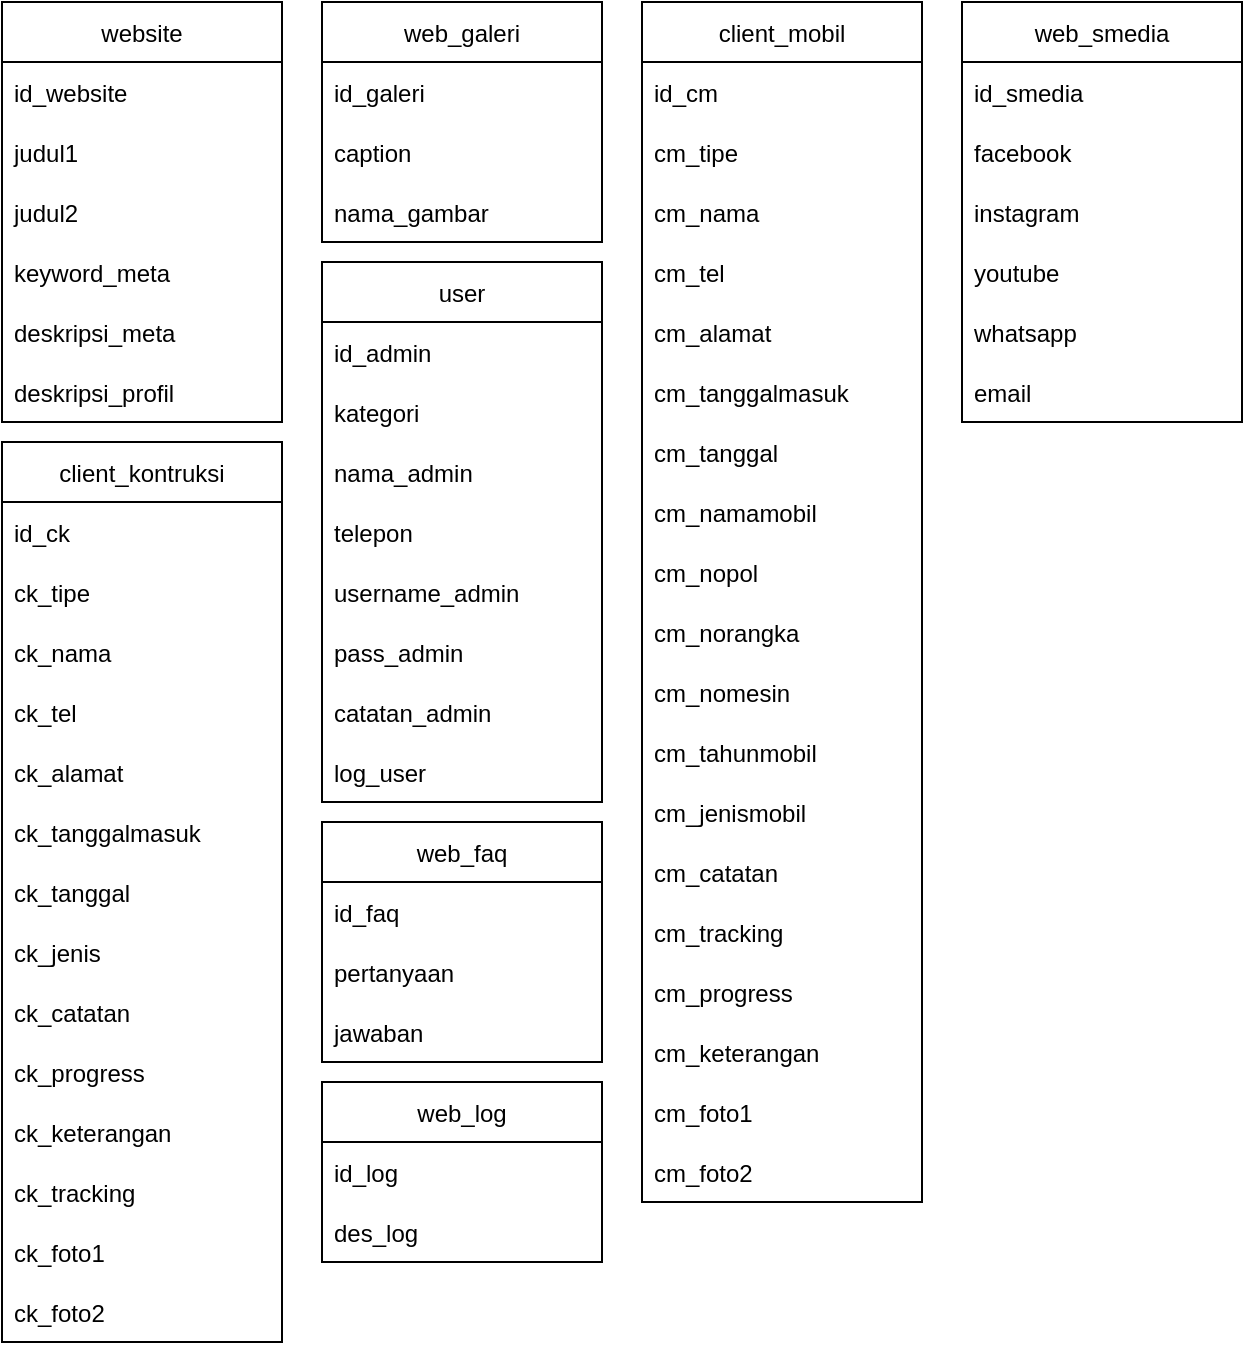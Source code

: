 <mxfile version="20.3.0" type="device"><diagram id="Igvy607Cx64qK8qfvGq9" name="Page-1"><mxGraphModel dx="700" dy="784" grid="1" gridSize="10" guides="1" tooltips="1" connect="1" arrows="1" fold="1" page="1" pageScale="1" pageWidth="827" pageHeight="1169" math="0" shadow="0"><root><mxCell id="0"/><mxCell id="1" parent="0"/><mxCell id="HMZM4yqEepGgIit3q65s-1" value="website" style="swimlane;fontStyle=0;childLayout=stackLayout;horizontal=1;startSize=30;horizontalStack=0;resizeParent=1;resizeParentMax=0;resizeLast=0;collapsible=1;marginBottom=0;" parent="1" vertex="1"><mxGeometry x="90" y="30" width="140" height="210" as="geometry"/></mxCell><mxCell id="HMZM4yqEepGgIit3q65s-2" value="id_website" style="text;strokeColor=none;fillColor=none;align=left;verticalAlign=middle;spacingLeft=4;spacingRight=4;overflow=hidden;points=[[0,0.5],[1,0.5]];portConstraint=eastwest;rotatable=0;" parent="HMZM4yqEepGgIit3q65s-1" vertex="1"><mxGeometry y="30" width="140" height="30" as="geometry"/></mxCell><mxCell id="HMZM4yqEepGgIit3q65s-3" value="judul1" style="text;strokeColor=none;fillColor=none;align=left;verticalAlign=middle;spacingLeft=4;spacingRight=4;overflow=hidden;points=[[0,0.5],[1,0.5]];portConstraint=eastwest;rotatable=0;" parent="HMZM4yqEepGgIit3q65s-1" vertex="1"><mxGeometry y="60" width="140" height="30" as="geometry"/></mxCell><mxCell id="HMZM4yqEepGgIit3q65s-4" value="judul2" style="text;strokeColor=none;fillColor=none;align=left;verticalAlign=middle;spacingLeft=4;spacingRight=4;overflow=hidden;points=[[0,0.5],[1,0.5]];portConstraint=eastwest;rotatable=0;" parent="HMZM4yqEepGgIit3q65s-1" vertex="1"><mxGeometry y="90" width="140" height="30" as="geometry"/></mxCell><mxCell id="HMZM4yqEepGgIit3q65s-5" value="keyword_meta" style="text;strokeColor=none;fillColor=none;align=left;verticalAlign=middle;spacingLeft=4;spacingRight=4;overflow=hidden;points=[[0,0.5],[1,0.5]];portConstraint=eastwest;rotatable=0;" parent="HMZM4yqEepGgIit3q65s-1" vertex="1"><mxGeometry y="120" width="140" height="30" as="geometry"/></mxCell><mxCell id="HMZM4yqEepGgIit3q65s-6" value="deskripsi_meta" style="text;strokeColor=none;fillColor=none;align=left;verticalAlign=middle;spacingLeft=4;spacingRight=4;overflow=hidden;points=[[0,0.5],[1,0.5]];portConstraint=eastwest;rotatable=0;" parent="HMZM4yqEepGgIit3q65s-1" vertex="1"><mxGeometry y="150" width="140" height="30" as="geometry"/></mxCell><mxCell id="HMZM4yqEepGgIit3q65s-7" value="deskripsi_profil" style="text;strokeColor=none;fillColor=none;align=left;verticalAlign=middle;spacingLeft=4;spacingRight=4;overflow=hidden;points=[[0,0.5],[1,0.5]];portConstraint=eastwest;rotatable=0;" parent="HMZM4yqEepGgIit3q65s-1" vertex="1"><mxGeometry y="180" width="140" height="30" as="geometry"/></mxCell><mxCell id="HMZM4yqEepGgIit3q65s-19" value="web_galeri" style="swimlane;fontStyle=0;childLayout=stackLayout;horizontal=1;startSize=30;horizontalStack=0;resizeParent=1;resizeParentMax=0;resizeLast=0;collapsible=1;marginBottom=0;" parent="1" vertex="1"><mxGeometry x="250" y="30" width="140" height="120" as="geometry"/></mxCell><mxCell id="HMZM4yqEepGgIit3q65s-20" value="id_galeri" style="text;strokeColor=none;fillColor=none;align=left;verticalAlign=middle;spacingLeft=4;spacingRight=4;overflow=hidden;points=[[0,0.5],[1,0.5]];portConstraint=eastwest;rotatable=0;" parent="HMZM4yqEepGgIit3q65s-19" vertex="1"><mxGeometry y="30" width="140" height="30" as="geometry"/></mxCell><mxCell id="HMZM4yqEepGgIit3q65s-21" value="caption" style="text;strokeColor=none;fillColor=none;align=left;verticalAlign=middle;spacingLeft=4;spacingRight=4;overflow=hidden;points=[[0,0.5],[1,0.5]];portConstraint=eastwest;rotatable=0;" parent="HMZM4yqEepGgIit3q65s-19" vertex="1"><mxGeometry y="60" width="140" height="30" as="geometry"/></mxCell><mxCell id="mZEDxZ-50bkIJiL7XvAr-3" value="nama_gambar" style="text;strokeColor=none;fillColor=none;align=left;verticalAlign=middle;spacingLeft=4;spacingRight=4;overflow=hidden;points=[[0,0.5],[1,0.5]];portConstraint=eastwest;rotatable=0;" vertex="1" parent="HMZM4yqEepGgIit3q65s-19"><mxGeometry y="90" width="140" height="30" as="geometry"/></mxCell><mxCell id="HMZM4yqEepGgIit3q65s-23" value="client_mobil" style="swimlane;fontStyle=0;childLayout=stackLayout;horizontal=1;startSize=30;horizontalStack=0;resizeParent=1;resizeParentMax=0;resizeLast=0;collapsible=1;marginBottom=0;" parent="1" vertex="1"><mxGeometry x="410" y="30" width="140" height="600" as="geometry"/></mxCell><mxCell id="HMZM4yqEepGgIit3q65s-24" value="id_cm" style="text;strokeColor=none;fillColor=none;align=left;verticalAlign=middle;spacingLeft=4;spacingRight=4;overflow=hidden;points=[[0,0.5],[1,0.5]];portConstraint=eastwest;rotatable=0;" parent="HMZM4yqEepGgIit3q65s-23" vertex="1"><mxGeometry y="30" width="140" height="30" as="geometry"/></mxCell><mxCell id="HMZM4yqEepGgIit3q65s-25" value="cm_tipe" style="text;strokeColor=none;fillColor=none;align=left;verticalAlign=middle;spacingLeft=4;spacingRight=4;overflow=hidden;points=[[0,0.5],[1,0.5]];portConstraint=eastwest;rotatable=0;" parent="HMZM4yqEepGgIit3q65s-23" vertex="1"><mxGeometry y="60" width="140" height="30" as="geometry"/></mxCell><mxCell id="HMZM4yqEepGgIit3q65s-26" value="cm_nama" style="text;strokeColor=none;fillColor=none;align=left;verticalAlign=middle;spacingLeft=4;spacingRight=4;overflow=hidden;points=[[0,0.5],[1,0.5]];portConstraint=eastwest;rotatable=0;" parent="HMZM4yqEepGgIit3q65s-23" vertex="1"><mxGeometry y="90" width="140" height="30" as="geometry"/></mxCell><mxCell id="HMZM4yqEepGgIit3q65s-27" value="cm_tel" style="text;strokeColor=none;fillColor=none;align=left;verticalAlign=middle;spacingLeft=4;spacingRight=4;overflow=hidden;points=[[0,0.5],[1,0.5]];portConstraint=eastwest;rotatable=0;" parent="HMZM4yqEepGgIit3q65s-23" vertex="1"><mxGeometry y="120" width="140" height="30" as="geometry"/></mxCell><mxCell id="HMZM4yqEepGgIit3q65s-28" value="cm_alamat" style="text;strokeColor=none;fillColor=none;align=left;verticalAlign=middle;spacingLeft=4;spacingRight=4;overflow=hidden;points=[[0,0.5],[1,0.5]];portConstraint=eastwest;rotatable=0;" parent="HMZM4yqEepGgIit3q65s-23" vertex="1"><mxGeometry y="150" width="140" height="30" as="geometry"/></mxCell><mxCell id="HMZM4yqEepGgIit3q65s-29" value="cm_tanggalmasuk" style="text;strokeColor=none;fillColor=none;align=left;verticalAlign=middle;spacingLeft=4;spacingRight=4;overflow=hidden;points=[[0,0.5],[1,0.5]];portConstraint=eastwest;rotatable=0;" parent="HMZM4yqEepGgIit3q65s-23" vertex="1"><mxGeometry y="180" width="140" height="30" as="geometry"/></mxCell><mxCell id="HMZM4yqEepGgIit3q65s-30" value="cm_tanggal" style="text;strokeColor=none;fillColor=none;align=left;verticalAlign=middle;spacingLeft=4;spacingRight=4;overflow=hidden;points=[[0,0.5],[1,0.5]];portConstraint=eastwest;rotatable=0;" parent="HMZM4yqEepGgIit3q65s-23" vertex="1"><mxGeometry y="210" width="140" height="30" as="geometry"/></mxCell><mxCell id="HMZM4yqEepGgIit3q65s-31" value="cm_namamobil" style="text;strokeColor=none;fillColor=none;align=left;verticalAlign=middle;spacingLeft=4;spacingRight=4;overflow=hidden;points=[[0,0.5],[1,0.5]];portConstraint=eastwest;rotatable=0;" parent="HMZM4yqEepGgIit3q65s-23" vertex="1"><mxGeometry y="240" width="140" height="30" as="geometry"/></mxCell><mxCell id="HMZM4yqEepGgIit3q65s-32" value="cm_nopol" style="text;strokeColor=none;fillColor=none;align=left;verticalAlign=middle;spacingLeft=4;spacingRight=4;overflow=hidden;points=[[0,0.5],[1,0.5]];portConstraint=eastwest;rotatable=0;" parent="HMZM4yqEepGgIit3q65s-23" vertex="1"><mxGeometry y="270" width="140" height="30" as="geometry"/></mxCell><mxCell id="HMZM4yqEepGgIit3q65s-33" value="cm_norangka" style="text;strokeColor=none;fillColor=none;align=left;verticalAlign=middle;spacingLeft=4;spacingRight=4;overflow=hidden;points=[[0,0.5],[1,0.5]];portConstraint=eastwest;rotatable=0;" parent="HMZM4yqEepGgIit3q65s-23" vertex="1"><mxGeometry y="300" width="140" height="30" as="geometry"/></mxCell><mxCell id="HMZM4yqEepGgIit3q65s-34" value="cm_nomesin" style="text;strokeColor=none;fillColor=none;align=left;verticalAlign=middle;spacingLeft=4;spacingRight=4;overflow=hidden;points=[[0,0.5],[1,0.5]];portConstraint=eastwest;rotatable=0;" parent="HMZM4yqEepGgIit3q65s-23" vertex="1"><mxGeometry y="330" width="140" height="30" as="geometry"/></mxCell><mxCell id="HMZM4yqEepGgIit3q65s-35" value="cm_tahunmobil" style="text;strokeColor=none;fillColor=none;align=left;verticalAlign=middle;spacingLeft=4;spacingRight=4;overflow=hidden;points=[[0,0.5],[1,0.5]];portConstraint=eastwest;rotatable=0;" parent="HMZM4yqEepGgIit3q65s-23" vertex="1"><mxGeometry y="360" width="140" height="30" as="geometry"/></mxCell><mxCell id="HMZM4yqEepGgIit3q65s-36" value="cm_jenismobil" style="text;strokeColor=none;fillColor=none;align=left;verticalAlign=middle;spacingLeft=4;spacingRight=4;overflow=hidden;points=[[0,0.5],[1,0.5]];portConstraint=eastwest;rotatable=0;" parent="HMZM4yqEepGgIit3q65s-23" vertex="1"><mxGeometry y="390" width="140" height="30" as="geometry"/></mxCell><mxCell id="HMZM4yqEepGgIit3q65s-37" value="cm_catatan" style="text;strokeColor=none;fillColor=none;align=left;verticalAlign=middle;spacingLeft=4;spacingRight=4;overflow=hidden;points=[[0,0.5],[1,0.5]];portConstraint=eastwest;rotatable=0;" parent="HMZM4yqEepGgIit3q65s-23" vertex="1"><mxGeometry y="420" width="140" height="30" as="geometry"/></mxCell><mxCell id="mZEDxZ-50bkIJiL7XvAr-28" value="cm_tracking" style="text;strokeColor=none;fillColor=none;align=left;verticalAlign=middle;spacingLeft=4;spacingRight=4;overflow=hidden;points=[[0,0.5],[1,0.5]];portConstraint=eastwest;rotatable=0;" vertex="1" parent="HMZM4yqEepGgIit3q65s-23"><mxGeometry y="450" width="140" height="30" as="geometry"/></mxCell><mxCell id="mZEDxZ-50bkIJiL7XvAr-30" value="cm_progress" style="text;strokeColor=none;fillColor=none;align=left;verticalAlign=middle;spacingLeft=4;spacingRight=4;overflow=hidden;points=[[0,0.5],[1,0.5]];portConstraint=eastwest;rotatable=0;" vertex="1" parent="HMZM4yqEepGgIit3q65s-23"><mxGeometry y="480" width="140" height="30" as="geometry"/></mxCell><mxCell id="mZEDxZ-50bkIJiL7XvAr-31" value="cm_keterangan" style="text;strokeColor=none;fillColor=none;align=left;verticalAlign=middle;spacingLeft=4;spacingRight=4;overflow=hidden;points=[[0,0.5],[1,0.5]];portConstraint=eastwest;rotatable=0;" vertex="1" parent="HMZM4yqEepGgIit3q65s-23"><mxGeometry y="510" width="140" height="30" as="geometry"/></mxCell><mxCell id="mZEDxZ-50bkIJiL7XvAr-32" value="cm_foto1" style="text;strokeColor=none;fillColor=none;align=left;verticalAlign=middle;spacingLeft=4;spacingRight=4;overflow=hidden;points=[[0,0.5],[1,0.5]];portConstraint=eastwest;rotatable=0;" vertex="1" parent="HMZM4yqEepGgIit3q65s-23"><mxGeometry y="540" width="140" height="30" as="geometry"/></mxCell><mxCell id="mZEDxZ-50bkIJiL7XvAr-33" value="cm_foto2" style="text;strokeColor=none;fillColor=none;align=left;verticalAlign=middle;spacingLeft=4;spacingRight=4;overflow=hidden;points=[[0,0.5],[1,0.5]];portConstraint=eastwest;rotatable=0;" vertex="1" parent="HMZM4yqEepGgIit3q65s-23"><mxGeometry y="570" width="140" height="30" as="geometry"/></mxCell><mxCell id="mZEDxZ-50bkIJiL7XvAr-4" value="user" style="swimlane;fontStyle=0;childLayout=stackLayout;horizontal=1;startSize=30;horizontalStack=0;resizeParent=1;resizeParentMax=0;resizeLast=0;collapsible=1;marginBottom=0;" vertex="1" parent="1"><mxGeometry x="250" y="160" width="140" height="270" as="geometry"/></mxCell><mxCell id="mZEDxZ-50bkIJiL7XvAr-5" value="id_admin" style="text;strokeColor=none;fillColor=none;align=left;verticalAlign=middle;spacingLeft=4;spacingRight=4;overflow=hidden;points=[[0,0.5],[1,0.5]];portConstraint=eastwest;rotatable=0;" vertex="1" parent="mZEDxZ-50bkIJiL7XvAr-4"><mxGeometry y="30" width="140" height="30" as="geometry"/></mxCell><mxCell id="mZEDxZ-50bkIJiL7XvAr-6" value="kategori" style="text;strokeColor=none;fillColor=none;align=left;verticalAlign=middle;spacingLeft=4;spacingRight=4;overflow=hidden;points=[[0,0.5],[1,0.5]];portConstraint=eastwest;rotatable=0;" vertex="1" parent="mZEDxZ-50bkIJiL7XvAr-4"><mxGeometry y="60" width="140" height="30" as="geometry"/></mxCell><mxCell id="mZEDxZ-50bkIJiL7XvAr-7" value="nama_admin" style="text;strokeColor=none;fillColor=none;align=left;verticalAlign=middle;spacingLeft=4;spacingRight=4;overflow=hidden;points=[[0,0.5],[1,0.5]];portConstraint=eastwest;rotatable=0;" vertex="1" parent="mZEDxZ-50bkIJiL7XvAr-4"><mxGeometry y="90" width="140" height="30" as="geometry"/></mxCell><mxCell id="mZEDxZ-50bkIJiL7XvAr-8" value="telepon" style="text;strokeColor=none;fillColor=none;align=left;verticalAlign=middle;spacingLeft=4;spacingRight=4;overflow=hidden;points=[[0,0.5],[1,0.5]];portConstraint=eastwest;rotatable=0;" vertex="1" parent="mZEDxZ-50bkIJiL7XvAr-4"><mxGeometry y="120" width="140" height="30" as="geometry"/></mxCell><mxCell id="mZEDxZ-50bkIJiL7XvAr-9" value="username_admin" style="text;strokeColor=none;fillColor=none;align=left;verticalAlign=middle;spacingLeft=4;spacingRight=4;overflow=hidden;points=[[0,0.5],[1,0.5]];portConstraint=eastwest;rotatable=0;" vertex="1" parent="mZEDxZ-50bkIJiL7XvAr-4"><mxGeometry y="150" width="140" height="30" as="geometry"/></mxCell><mxCell id="mZEDxZ-50bkIJiL7XvAr-10" value="pass_admin" style="text;strokeColor=none;fillColor=none;align=left;verticalAlign=middle;spacingLeft=4;spacingRight=4;overflow=hidden;points=[[0,0.5],[1,0.5]];portConstraint=eastwest;rotatable=0;" vertex="1" parent="mZEDxZ-50bkIJiL7XvAr-4"><mxGeometry y="180" width="140" height="30" as="geometry"/></mxCell><mxCell id="mZEDxZ-50bkIJiL7XvAr-11" value="catatan_admin" style="text;strokeColor=none;fillColor=none;align=left;verticalAlign=middle;spacingLeft=4;spacingRight=4;overflow=hidden;points=[[0,0.5],[1,0.5]];portConstraint=eastwest;rotatable=0;" vertex="1" parent="mZEDxZ-50bkIJiL7XvAr-4"><mxGeometry y="210" width="140" height="30" as="geometry"/></mxCell><mxCell id="mZEDxZ-50bkIJiL7XvAr-12" value="log_user" style="text;strokeColor=none;fillColor=none;align=left;verticalAlign=middle;spacingLeft=4;spacingRight=4;overflow=hidden;points=[[0,0.5],[1,0.5]];portConstraint=eastwest;rotatable=0;" vertex="1" parent="mZEDxZ-50bkIJiL7XvAr-4"><mxGeometry y="240" width="140" height="30" as="geometry"/></mxCell><mxCell id="mZEDxZ-50bkIJiL7XvAr-13" value="client_kontruksi" style="swimlane;fontStyle=0;childLayout=stackLayout;horizontal=1;startSize=30;horizontalStack=0;resizeParent=1;resizeParentMax=0;resizeLast=0;collapsible=1;marginBottom=0;" vertex="1" parent="1"><mxGeometry x="90" y="250" width="140" height="450" as="geometry"/></mxCell><mxCell id="mZEDxZ-50bkIJiL7XvAr-14" value="id_ck" style="text;strokeColor=none;fillColor=none;align=left;verticalAlign=middle;spacingLeft=4;spacingRight=4;overflow=hidden;points=[[0,0.5],[1,0.5]];portConstraint=eastwest;rotatable=0;" vertex="1" parent="mZEDxZ-50bkIJiL7XvAr-13"><mxGeometry y="30" width="140" height="30" as="geometry"/></mxCell><mxCell id="mZEDxZ-50bkIJiL7XvAr-15" value="ck_tipe" style="text;strokeColor=none;fillColor=none;align=left;verticalAlign=middle;spacingLeft=4;spacingRight=4;overflow=hidden;points=[[0,0.5],[1,0.5]];portConstraint=eastwest;rotatable=0;" vertex="1" parent="mZEDxZ-50bkIJiL7XvAr-13"><mxGeometry y="60" width="140" height="30" as="geometry"/></mxCell><mxCell id="mZEDxZ-50bkIJiL7XvAr-16" value="ck_nama" style="text;strokeColor=none;fillColor=none;align=left;verticalAlign=middle;spacingLeft=4;spacingRight=4;overflow=hidden;points=[[0,0.5],[1,0.5]];portConstraint=eastwest;rotatable=0;" vertex="1" parent="mZEDxZ-50bkIJiL7XvAr-13"><mxGeometry y="90" width="140" height="30" as="geometry"/></mxCell><mxCell id="mZEDxZ-50bkIJiL7XvAr-17" value="ck_tel" style="text;strokeColor=none;fillColor=none;align=left;verticalAlign=middle;spacingLeft=4;spacingRight=4;overflow=hidden;points=[[0,0.5],[1,0.5]];portConstraint=eastwest;rotatable=0;" vertex="1" parent="mZEDxZ-50bkIJiL7XvAr-13"><mxGeometry y="120" width="140" height="30" as="geometry"/></mxCell><mxCell id="mZEDxZ-50bkIJiL7XvAr-18" value="ck_alamat" style="text;strokeColor=none;fillColor=none;align=left;verticalAlign=middle;spacingLeft=4;spacingRight=4;overflow=hidden;points=[[0,0.5],[1,0.5]];portConstraint=eastwest;rotatable=0;" vertex="1" parent="mZEDxZ-50bkIJiL7XvAr-13"><mxGeometry y="150" width="140" height="30" as="geometry"/></mxCell><mxCell id="mZEDxZ-50bkIJiL7XvAr-19" value="ck_tanggalmasuk" style="text;strokeColor=none;fillColor=none;align=left;verticalAlign=middle;spacingLeft=4;spacingRight=4;overflow=hidden;points=[[0,0.5],[1,0.5]];portConstraint=eastwest;rotatable=0;" vertex="1" parent="mZEDxZ-50bkIJiL7XvAr-13"><mxGeometry y="180" width="140" height="30" as="geometry"/></mxCell><mxCell id="mZEDxZ-50bkIJiL7XvAr-20" value="ck_tanggal" style="text;strokeColor=none;fillColor=none;align=left;verticalAlign=middle;spacingLeft=4;spacingRight=4;overflow=hidden;points=[[0,0.5],[1,0.5]];portConstraint=eastwest;rotatable=0;" vertex="1" parent="mZEDxZ-50bkIJiL7XvAr-13"><mxGeometry y="210" width="140" height="30" as="geometry"/></mxCell><mxCell id="mZEDxZ-50bkIJiL7XvAr-21" value="ck_jenis" style="text;strokeColor=none;fillColor=none;align=left;verticalAlign=middle;spacingLeft=4;spacingRight=4;overflow=hidden;points=[[0,0.5],[1,0.5]];portConstraint=eastwest;rotatable=0;" vertex="1" parent="mZEDxZ-50bkIJiL7XvAr-13"><mxGeometry y="240" width="140" height="30" as="geometry"/></mxCell><mxCell id="mZEDxZ-50bkIJiL7XvAr-22" value="ck_catatan" style="text;strokeColor=none;fillColor=none;align=left;verticalAlign=middle;spacingLeft=4;spacingRight=4;overflow=hidden;points=[[0,0.5],[1,0.5]];portConstraint=eastwest;rotatable=0;" vertex="1" parent="mZEDxZ-50bkIJiL7XvAr-13"><mxGeometry y="270" width="140" height="30" as="geometry"/></mxCell><mxCell id="mZEDxZ-50bkIJiL7XvAr-23" value="ck_progress" style="text;strokeColor=none;fillColor=none;align=left;verticalAlign=middle;spacingLeft=4;spacingRight=4;overflow=hidden;points=[[0,0.5],[1,0.5]];portConstraint=eastwest;rotatable=0;" vertex="1" parent="mZEDxZ-50bkIJiL7XvAr-13"><mxGeometry y="300" width="140" height="30" as="geometry"/></mxCell><mxCell id="mZEDxZ-50bkIJiL7XvAr-24" value="ck_keterangan" style="text;strokeColor=none;fillColor=none;align=left;verticalAlign=middle;spacingLeft=4;spacingRight=4;overflow=hidden;points=[[0,0.5],[1,0.5]];portConstraint=eastwest;rotatable=0;" vertex="1" parent="mZEDxZ-50bkIJiL7XvAr-13"><mxGeometry y="330" width="140" height="30" as="geometry"/></mxCell><mxCell id="mZEDxZ-50bkIJiL7XvAr-25" value="ck_tracking" style="text;strokeColor=none;fillColor=none;align=left;verticalAlign=middle;spacingLeft=4;spacingRight=4;overflow=hidden;points=[[0,0.5],[1,0.5]];portConstraint=eastwest;rotatable=0;" vertex="1" parent="mZEDxZ-50bkIJiL7XvAr-13"><mxGeometry y="360" width="140" height="30" as="geometry"/></mxCell><mxCell id="mZEDxZ-50bkIJiL7XvAr-26" value="ck_foto1" style="text;strokeColor=none;fillColor=none;align=left;verticalAlign=middle;spacingLeft=4;spacingRight=4;overflow=hidden;points=[[0,0.5],[1,0.5]];portConstraint=eastwest;rotatable=0;" vertex="1" parent="mZEDxZ-50bkIJiL7XvAr-13"><mxGeometry y="390" width="140" height="30" as="geometry"/></mxCell><mxCell id="mZEDxZ-50bkIJiL7XvAr-27" value="ck_foto2" style="text;strokeColor=none;fillColor=none;align=left;verticalAlign=middle;spacingLeft=4;spacingRight=4;overflow=hidden;points=[[0,0.5],[1,0.5]];portConstraint=eastwest;rotatable=0;" vertex="1" parent="mZEDxZ-50bkIJiL7XvAr-13"><mxGeometry y="420" width="140" height="30" as="geometry"/></mxCell><mxCell id="mZEDxZ-50bkIJiL7XvAr-34" value="web_faq" style="swimlane;fontStyle=0;childLayout=stackLayout;horizontal=1;startSize=30;horizontalStack=0;resizeParent=1;resizeParentMax=0;resizeLast=0;collapsible=1;marginBottom=0;" vertex="1" parent="1"><mxGeometry x="250" y="440" width="140" height="120" as="geometry"/></mxCell><mxCell id="mZEDxZ-50bkIJiL7XvAr-35" value="id_faq" style="text;strokeColor=none;fillColor=none;align=left;verticalAlign=middle;spacingLeft=4;spacingRight=4;overflow=hidden;points=[[0,0.5],[1,0.5]];portConstraint=eastwest;rotatable=0;" vertex="1" parent="mZEDxZ-50bkIJiL7XvAr-34"><mxGeometry y="30" width="140" height="30" as="geometry"/></mxCell><mxCell id="mZEDxZ-50bkIJiL7XvAr-36" value="pertanyaan" style="text;strokeColor=none;fillColor=none;align=left;verticalAlign=middle;spacingLeft=4;spacingRight=4;overflow=hidden;points=[[0,0.5],[1,0.5]];portConstraint=eastwest;rotatable=0;" vertex="1" parent="mZEDxZ-50bkIJiL7XvAr-34"><mxGeometry y="60" width="140" height="30" as="geometry"/></mxCell><mxCell id="mZEDxZ-50bkIJiL7XvAr-37" value="jawaban" style="text;strokeColor=none;fillColor=none;align=left;verticalAlign=middle;spacingLeft=4;spacingRight=4;overflow=hidden;points=[[0,0.5],[1,0.5]];portConstraint=eastwest;rotatable=0;" vertex="1" parent="mZEDxZ-50bkIJiL7XvAr-34"><mxGeometry y="90" width="140" height="30" as="geometry"/></mxCell><mxCell id="mZEDxZ-50bkIJiL7XvAr-38" value="web_log" style="swimlane;fontStyle=0;childLayout=stackLayout;horizontal=1;startSize=30;horizontalStack=0;resizeParent=1;resizeParentMax=0;resizeLast=0;collapsible=1;marginBottom=0;" vertex="1" parent="1"><mxGeometry x="250" y="570" width="140" height="90" as="geometry"/></mxCell><mxCell id="mZEDxZ-50bkIJiL7XvAr-39" value="id_log" style="text;strokeColor=none;fillColor=none;align=left;verticalAlign=middle;spacingLeft=4;spacingRight=4;overflow=hidden;points=[[0,0.5],[1,0.5]];portConstraint=eastwest;rotatable=0;" vertex="1" parent="mZEDxZ-50bkIJiL7XvAr-38"><mxGeometry y="30" width="140" height="30" as="geometry"/></mxCell><mxCell id="mZEDxZ-50bkIJiL7XvAr-40" value="des_log" style="text;strokeColor=none;fillColor=none;align=left;verticalAlign=middle;spacingLeft=4;spacingRight=4;overflow=hidden;points=[[0,0.5],[1,0.5]];portConstraint=eastwest;rotatable=0;" vertex="1" parent="mZEDxZ-50bkIJiL7XvAr-38"><mxGeometry y="60" width="140" height="30" as="geometry"/></mxCell><mxCell id="mZEDxZ-50bkIJiL7XvAr-42" value="web_smedia" style="swimlane;fontStyle=0;childLayout=stackLayout;horizontal=1;startSize=30;horizontalStack=0;resizeParent=1;resizeParentMax=0;resizeLast=0;collapsible=1;marginBottom=0;" vertex="1" parent="1"><mxGeometry x="570" y="30" width="140" height="210" as="geometry"/></mxCell><mxCell id="mZEDxZ-50bkIJiL7XvAr-43" value="id_smedia" style="text;strokeColor=none;fillColor=none;align=left;verticalAlign=middle;spacingLeft=4;spacingRight=4;overflow=hidden;points=[[0,0.5],[1,0.5]];portConstraint=eastwest;rotatable=0;" vertex="1" parent="mZEDxZ-50bkIJiL7XvAr-42"><mxGeometry y="30" width="140" height="30" as="geometry"/></mxCell><mxCell id="mZEDxZ-50bkIJiL7XvAr-44" value="facebook" style="text;strokeColor=none;fillColor=none;align=left;verticalAlign=middle;spacingLeft=4;spacingRight=4;overflow=hidden;points=[[0,0.5],[1,0.5]];portConstraint=eastwest;rotatable=0;" vertex="1" parent="mZEDxZ-50bkIJiL7XvAr-42"><mxGeometry y="60" width="140" height="30" as="geometry"/></mxCell><mxCell id="mZEDxZ-50bkIJiL7XvAr-45" value="instagram" style="text;strokeColor=none;fillColor=none;align=left;verticalAlign=middle;spacingLeft=4;spacingRight=4;overflow=hidden;points=[[0,0.5],[1,0.5]];portConstraint=eastwest;rotatable=0;" vertex="1" parent="mZEDxZ-50bkIJiL7XvAr-42"><mxGeometry y="90" width="140" height="30" as="geometry"/></mxCell><mxCell id="mZEDxZ-50bkIJiL7XvAr-46" value="youtube" style="text;strokeColor=none;fillColor=none;align=left;verticalAlign=middle;spacingLeft=4;spacingRight=4;overflow=hidden;points=[[0,0.5],[1,0.5]];portConstraint=eastwest;rotatable=0;" vertex="1" parent="mZEDxZ-50bkIJiL7XvAr-42"><mxGeometry y="120" width="140" height="30" as="geometry"/></mxCell><mxCell id="mZEDxZ-50bkIJiL7XvAr-47" value="whatsapp" style="text;strokeColor=none;fillColor=none;align=left;verticalAlign=middle;spacingLeft=4;spacingRight=4;overflow=hidden;points=[[0,0.5],[1,0.5]];portConstraint=eastwest;rotatable=0;" vertex="1" parent="mZEDxZ-50bkIJiL7XvAr-42"><mxGeometry y="150" width="140" height="30" as="geometry"/></mxCell><mxCell id="mZEDxZ-50bkIJiL7XvAr-48" value="email" style="text;strokeColor=none;fillColor=none;align=left;verticalAlign=middle;spacingLeft=4;spacingRight=4;overflow=hidden;points=[[0,0.5],[1,0.5]];portConstraint=eastwest;rotatable=0;" vertex="1" parent="mZEDxZ-50bkIJiL7XvAr-42"><mxGeometry y="180" width="140" height="30" as="geometry"/></mxCell></root></mxGraphModel></diagram></mxfile>